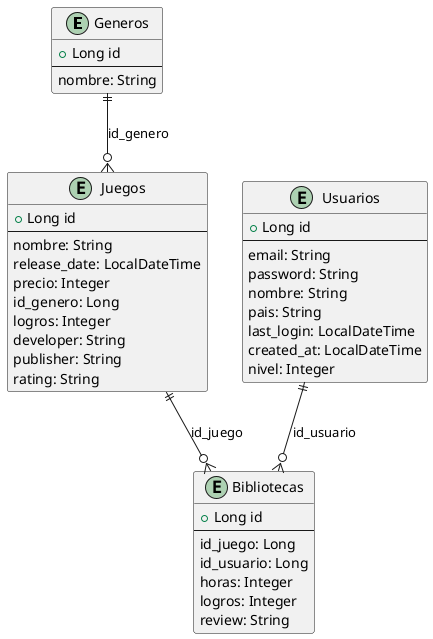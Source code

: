 @startuml

entity "Generos" {
  + Long id
  --
  nombre: String
}

entity "Juegos" {
  + Long id
  --
  nombre: String
  release_date: LocalDateTime
  precio: Integer
  id_genero: Long
  logros: Integer
  developer: String
  publisher: String
  rating: String
}

entity "Usuarios" {
  + Long id
  --
  email: String
  password: String
  nombre: String
  pais: String
  last_login: LocalDateTime
  created_at: LocalDateTime
  nivel: Integer
}

entity "Bibliotecas" {
  + Long id
  --
  id_juego: Long
  id_usuario: Long
  horas: Integer
  logros: Integer
  review: String
}

' Relaciones
Generos ||--o{ Juegos : "id_genero"
Juegos ||--o{ Bibliotecas : "id_juego"
Usuarios ||--o{ Bibliotecas : "id_usuario"

@enduml
